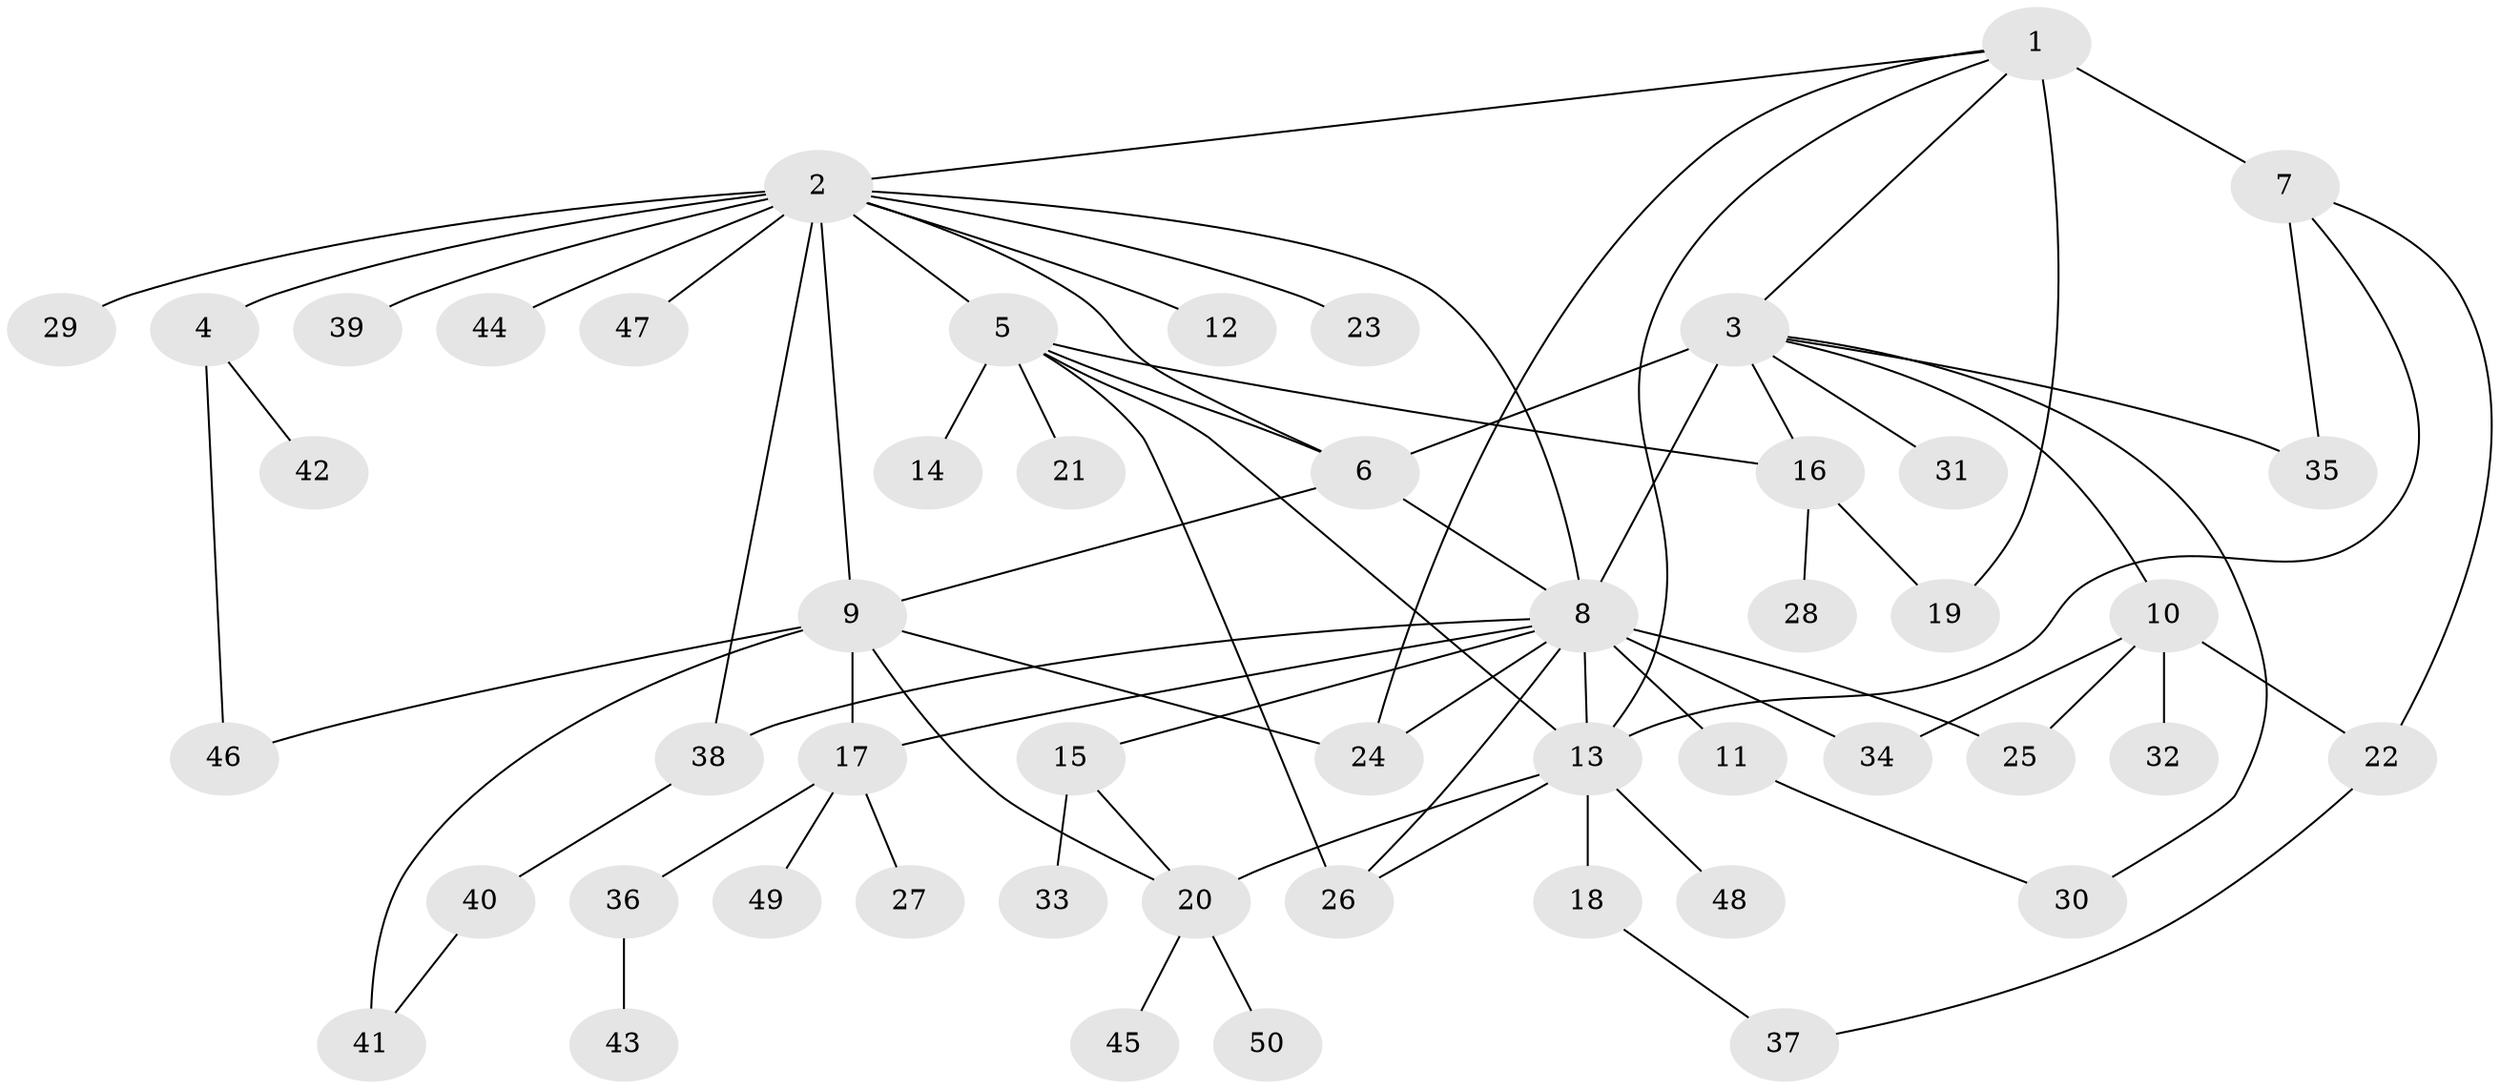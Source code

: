 // original degree distribution, {10: 0.01, 14: 0.02, 19: 0.01, 4: 0.07, 3: 0.09, 1: 0.51, 9: 0.02, 6: 0.02, 2: 0.22, 5: 0.03}
// Generated by graph-tools (version 1.1) at 2025/35/03/09/25 02:35:37]
// undirected, 50 vertices, 75 edges
graph export_dot {
graph [start="1"]
  node [color=gray90,style=filled];
  1;
  2;
  3;
  4;
  5;
  6;
  7;
  8;
  9;
  10;
  11;
  12;
  13;
  14;
  15;
  16;
  17;
  18;
  19;
  20;
  21;
  22;
  23;
  24;
  25;
  26;
  27;
  28;
  29;
  30;
  31;
  32;
  33;
  34;
  35;
  36;
  37;
  38;
  39;
  40;
  41;
  42;
  43;
  44;
  45;
  46;
  47;
  48;
  49;
  50;
  1 -- 2 [weight=1.0];
  1 -- 3 [weight=1.0];
  1 -- 7 [weight=3.0];
  1 -- 13 [weight=1.0];
  1 -- 19 [weight=1.0];
  1 -- 24 [weight=1.0];
  2 -- 4 [weight=1.0];
  2 -- 5 [weight=1.0];
  2 -- 6 [weight=1.0];
  2 -- 8 [weight=1.0];
  2 -- 9 [weight=1.0];
  2 -- 12 [weight=1.0];
  2 -- 23 [weight=1.0];
  2 -- 29 [weight=1.0];
  2 -- 38 [weight=1.0];
  2 -- 39 [weight=1.0];
  2 -- 44 [weight=1.0];
  2 -- 47 [weight=1.0];
  3 -- 6 [weight=1.0];
  3 -- 8 [weight=10.0];
  3 -- 10 [weight=1.0];
  3 -- 16 [weight=1.0];
  3 -- 30 [weight=1.0];
  3 -- 31 [weight=1.0];
  3 -- 35 [weight=1.0];
  4 -- 42 [weight=1.0];
  4 -- 46 [weight=1.0];
  5 -- 6 [weight=1.0];
  5 -- 13 [weight=1.0];
  5 -- 14 [weight=1.0];
  5 -- 16 [weight=1.0];
  5 -- 21 [weight=1.0];
  5 -- 26 [weight=7.0];
  6 -- 8 [weight=1.0];
  6 -- 9 [weight=1.0];
  7 -- 13 [weight=1.0];
  7 -- 22 [weight=1.0];
  7 -- 35 [weight=1.0];
  8 -- 11 [weight=1.0];
  8 -- 13 [weight=1.0];
  8 -- 15 [weight=1.0];
  8 -- 17 [weight=1.0];
  8 -- 24 [weight=1.0];
  8 -- 25 [weight=1.0];
  8 -- 26 [weight=1.0];
  8 -- 34 [weight=1.0];
  8 -- 38 [weight=1.0];
  9 -- 17 [weight=1.0];
  9 -- 20 [weight=1.0];
  9 -- 24 [weight=1.0];
  9 -- 41 [weight=3.0];
  9 -- 46 [weight=1.0];
  10 -- 22 [weight=1.0];
  10 -- 25 [weight=1.0];
  10 -- 32 [weight=1.0];
  10 -- 34 [weight=1.0];
  11 -- 30 [weight=1.0];
  13 -- 18 [weight=1.0];
  13 -- 20 [weight=1.0];
  13 -- 26 [weight=1.0];
  13 -- 48 [weight=1.0];
  15 -- 20 [weight=1.0];
  15 -- 33 [weight=1.0];
  16 -- 19 [weight=1.0];
  16 -- 28 [weight=1.0];
  17 -- 27 [weight=1.0];
  17 -- 36 [weight=1.0];
  17 -- 49 [weight=1.0];
  18 -- 37 [weight=1.0];
  20 -- 45 [weight=1.0];
  20 -- 50 [weight=1.0];
  22 -- 37 [weight=1.0];
  36 -- 43 [weight=1.0];
  38 -- 40 [weight=1.0];
  40 -- 41 [weight=1.0];
}
